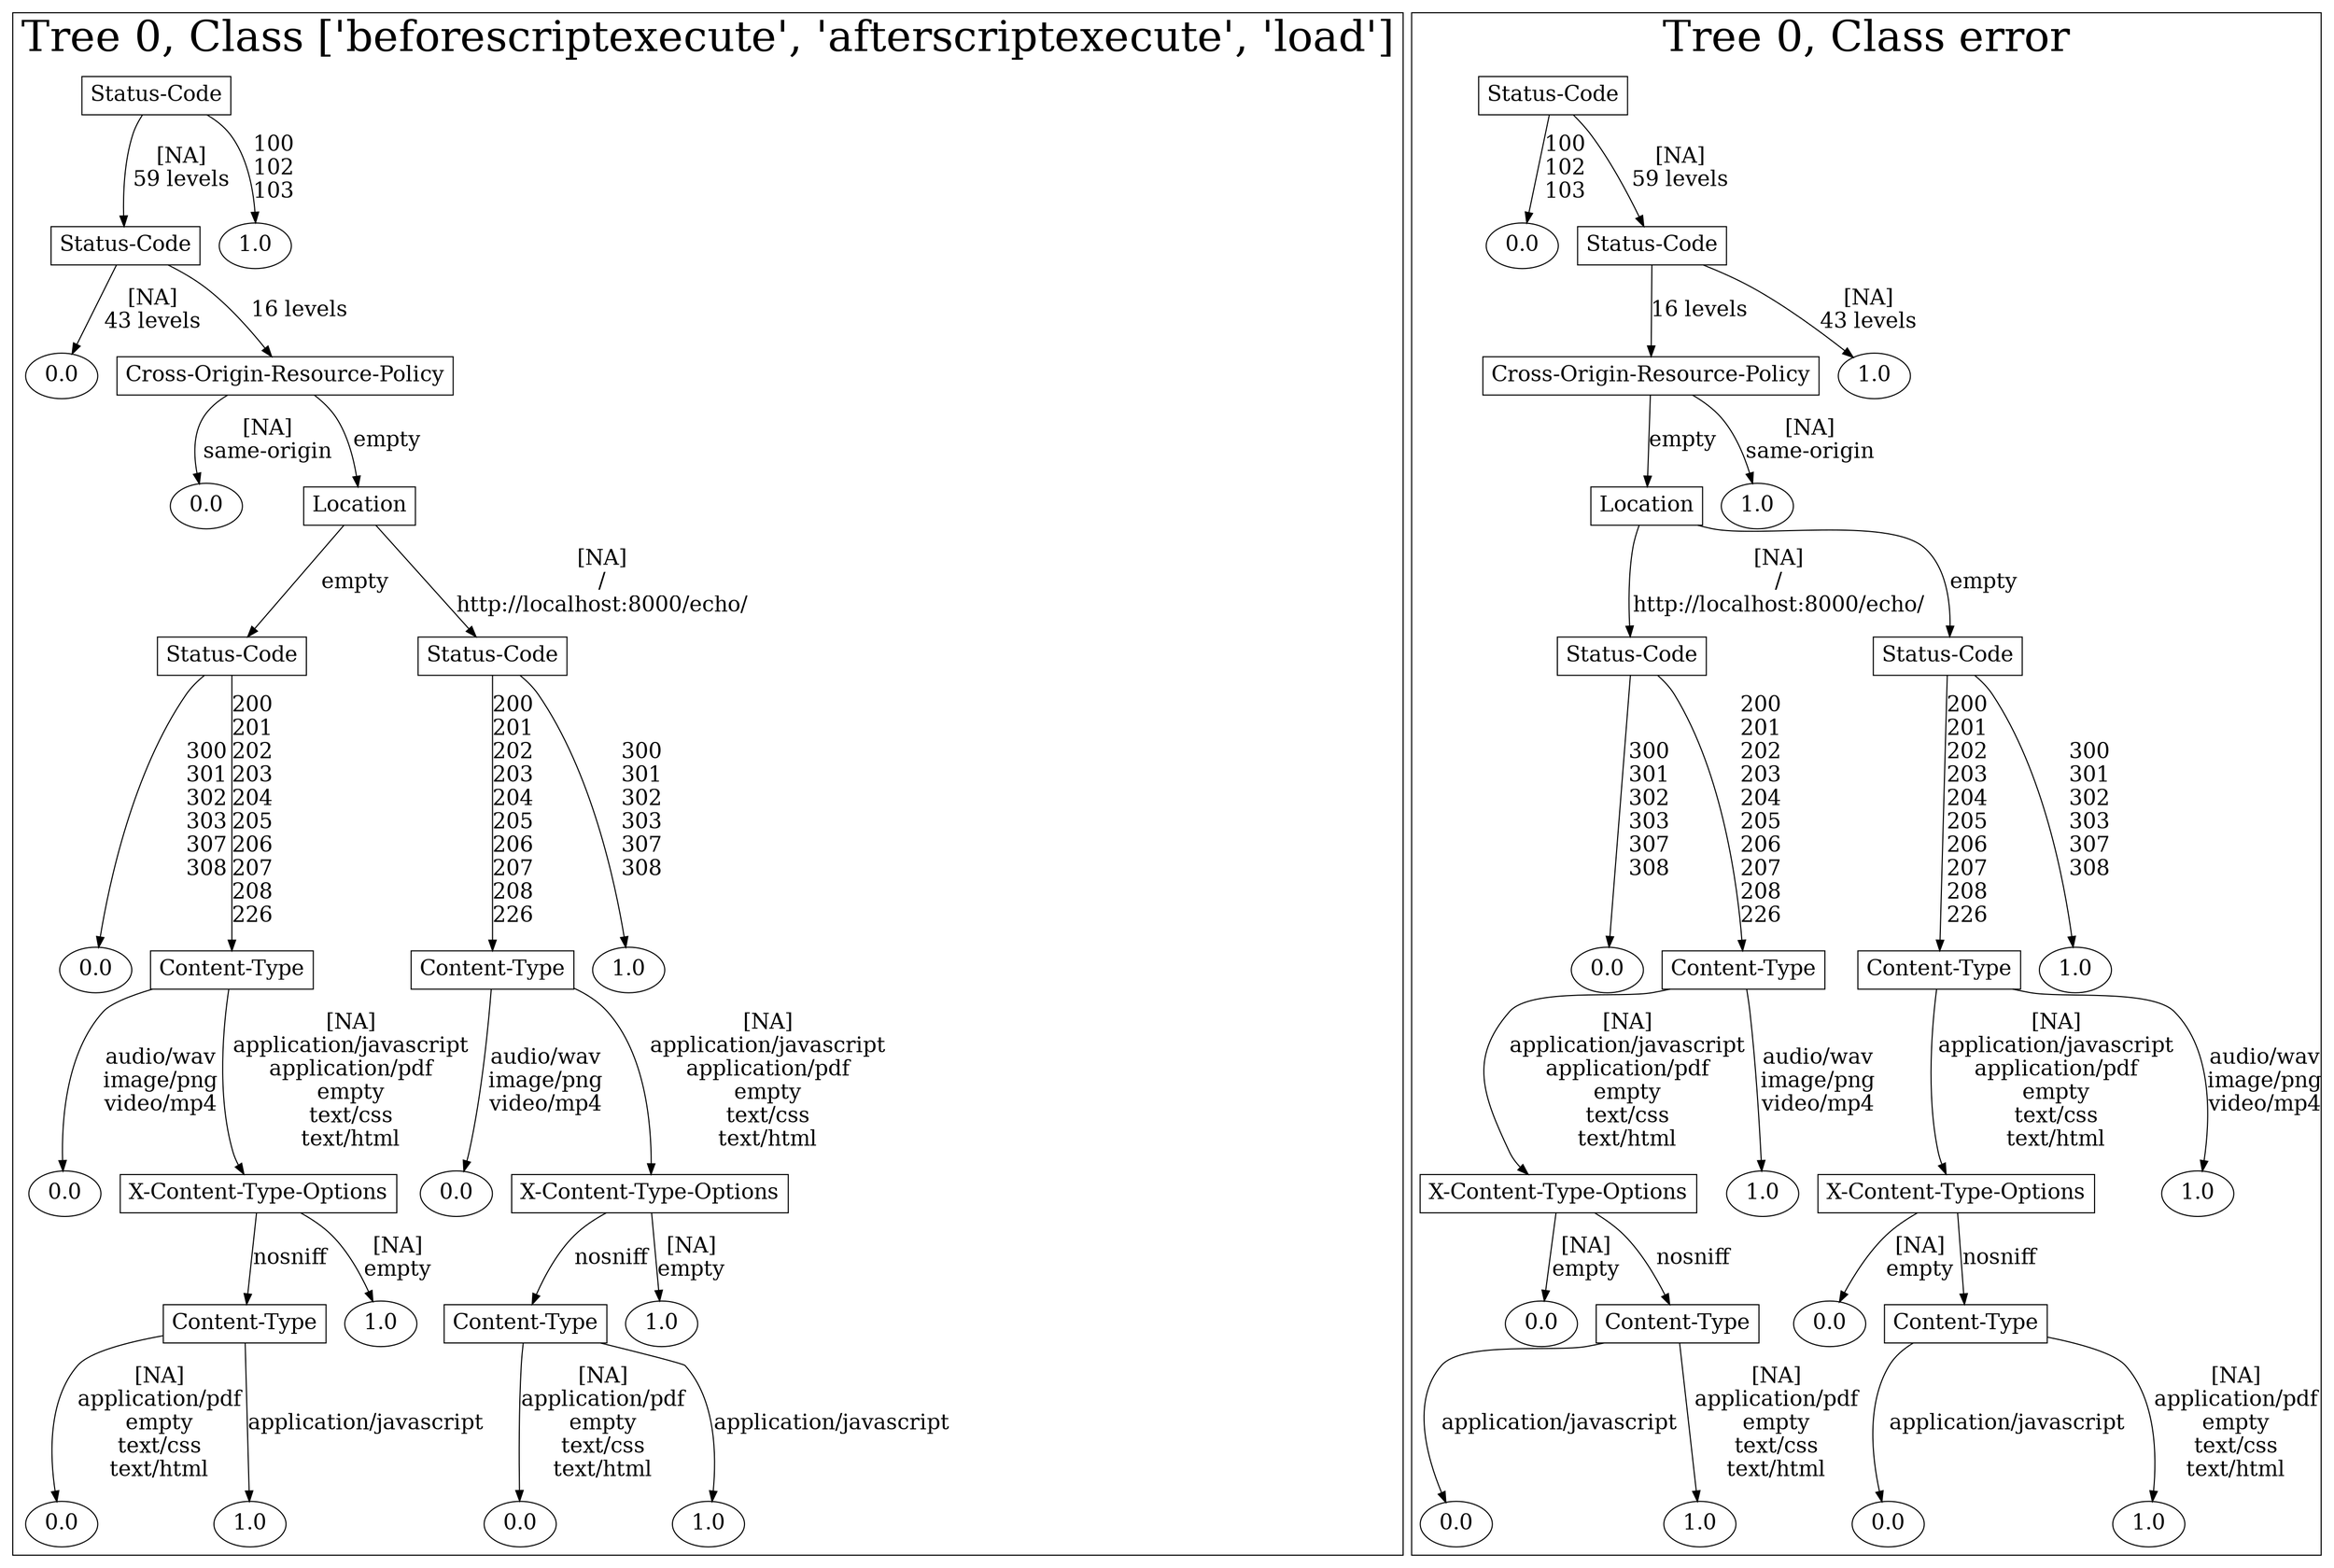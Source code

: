 /*
Generated by:
    http://https://github.com/h2oai/h2o-3/tree/master/h2o-genmodel/src/main/java/hex/genmodel/tools/PrintMojo.java
*/

/*
On a mac:

$ brew install graphviz
$ dot -Tpng file.gv -o file.png
$ open file.png
*/

digraph G {

subgraph cluster_0 {
/* Nodes */

/* Level 0 */
{
"SG_0_Node_0" [shape=box, fontsize=20, label="Status-Code"]
}

/* Level 1 */
{
"SG_0_Node_1" [shape=box, fontsize=20, label="Status-Code"]
"SG_0_Node_12" [fontsize=20, label="1.0"]
}

/* Level 2 */
{
"SG_0_Node_13" [fontsize=20, label="0.0"]
"SG_0_Node_2" [shape=box, fontsize=20, label="Cross-Origin-Resource-Policy"]
}

/* Level 3 */
{
"SG_0_Node_14" [fontsize=20, label="0.0"]
"SG_0_Node_3" [shape=box, fontsize=20, label="Location"]
}

/* Level 4 */
{
"SG_0_Node_4" [shape=box, fontsize=20, label="Status-Code"]
"SG_0_Node_5" [shape=box, fontsize=20, label="Status-Code"]
}

/* Level 5 */
{
"SG_0_Node_15" [fontsize=20, label="0.0"]
"SG_0_Node_6" [shape=box, fontsize=20, label="Content-Type"]
"SG_0_Node_7" [shape=box, fontsize=20, label="Content-Type"]
"SG_0_Node_16" [fontsize=20, label="1.0"]
}

/* Level 6 */
{
"SG_0_Node_17" [fontsize=20, label="0.0"]
"SG_0_Node_8" [shape=box, fontsize=20, label="X-Content-Type-Options"]
"SG_0_Node_18" [fontsize=20, label="0.0"]
"SG_0_Node_9" [shape=box, fontsize=20, label="X-Content-Type-Options"]
}

/* Level 7 */
{
"SG_0_Node_10" [shape=box, fontsize=20, label="Content-Type"]
"SG_0_Node_19" [fontsize=20, label="1.0"]
"SG_0_Node_11" [shape=box, fontsize=20, label="Content-Type"]
"SG_0_Node_20" [fontsize=20, label="1.0"]
}

/* Level 8 */
{
"SG_0_Node_21" [fontsize=20, label="0.0"]
"SG_0_Node_22" [fontsize=20, label="1.0"]
"SG_0_Node_23" [fontsize=20, label="0.0"]
"SG_0_Node_24" [fontsize=20, label="1.0"]
}

/* Edges */
"SG_0_Node_0" -> "SG_0_Node_1" [fontsize=20, label="[NA]
59 levels
"]
"SG_0_Node_0" -> "SG_0_Node_12" [fontsize=20, label="100
102
103
"]
"SG_0_Node_1" -> "SG_0_Node_13" [fontsize=20, label="[NA]
43 levels
"]
"SG_0_Node_1" -> "SG_0_Node_2" [fontsize=20, label="16 levels
"]
"SG_0_Node_2" -> "SG_0_Node_14" [fontsize=20, label="[NA]
same-origin
"]
"SG_0_Node_2" -> "SG_0_Node_3" [fontsize=20, label="empty
"]
"SG_0_Node_3" -> "SG_0_Node_4" [fontsize=20, label="empty
"]
"SG_0_Node_3" -> "SG_0_Node_5" [fontsize=20, label="[NA]
/
http://localhost:8000/echo/
"]
"SG_0_Node_5" -> "SG_0_Node_7" [fontsize=20, label="200
201
202
203
204
205
206
207
208
226
"]
"SG_0_Node_5" -> "SG_0_Node_16" [fontsize=20, label="300
301
302
303
307
308
"]
"SG_0_Node_7" -> "SG_0_Node_18" [fontsize=20, label="audio/wav
image/png
video/mp4
"]
"SG_0_Node_7" -> "SG_0_Node_9" [fontsize=20, label="[NA]
application/javascript
application/pdf
empty
text/css
text/html
"]
"SG_0_Node_9" -> "SG_0_Node_11" [fontsize=20, label="nosniff
"]
"SG_0_Node_9" -> "SG_0_Node_20" [fontsize=20, label="[NA]
empty
"]
"SG_0_Node_11" -> "SG_0_Node_23" [fontsize=20, label="[NA]
application/pdf
empty
text/css
text/html
"]
"SG_0_Node_11" -> "SG_0_Node_24" [fontsize=20, label="application/javascript
"]
"SG_0_Node_4" -> "SG_0_Node_15" [fontsize=20, label="300
301
302
303
307
308
"]
"SG_0_Node_4" -> "SG_0_Node_6" [fontsize=20, label="200
201
202
203
204
205
206
207
208
226
"]
"SG_0_Node_6" -> "SG_0_Node_17" [fontsize=20, label="audio/wav
image/png
video/mp4
"]
"SG_0_Node_6" -> "SG_0_Node_8" [fontsize=20, label="[NA]
application/javascript
application/pdf
empty
text/css
text/html
"]
"SG_0_Node_8" -> "SG_0_Node_10" [fontsize=20, label="nosniff
"]
"SG_0_Node_8" -> "SG_0_Node_19" [fontsize=20, label="[NA]
empty
"]
"SG_0_Node_10" -> "SG_0_Node_21" [fontsize=20, label="[NA]
application/pdf
empty
text/css
text/html
"]
"SG_0_Node_10" -> "SG_0_Node_22" [fontsize=20, label="application/javascript
"]

fontsize=40
label="Tree 0, Class ['beforescriptexecute', 'afterscriptexecute', 'load']"
}

subgraph cluster_1 {
/* Nodes */

/* Level 0 */
{
"SG_1_Node_0" [shape=box, fontsize=20, label="Status-Code"]
}

/* Level 1 */
{
"SG_1_Node_12" [fontsize=20, label="0.0"]
"SG_1_Node_1" [shape=box, fontsize=20, label="Status-Code"]
}

/* Level 2 */
{
"SG_1_Node_2" [shape=box, fontsize=20, label="Cross-Origin-Resource-Policy"]
"SG_1_Node_13" [fontsize=20, label="1.0"]
}

/* Level 3 */
{
"SG_1_Node_3" [shape=box, fontsize=20, label="Location"]
"SG_1_Node_14" [fontsize=20, label="1.0"]
}

/* Level 4 */
{
"SG_1_Node_4" [shape=box, fontsize=20, label="Status-Code"]
"SG_1_Node_5" [shape=box, fontsize=20, label="Status-Code"]
}

/* Level 5 */
{
"SG_1_Node_15" [fontsize=20, label="0.0"]
"SG_1_Node_6" [shape=box, fontsize=20, label="Content-Type"]
"SG_1_Node_7" [shape=box, fontsize=20, label="Content-Type"]
"SG_1_Node_16" [fontsize=20, label="1.0"]
}

/* Level 6 */
{
"SG_1_Node_8" [shape=box, fontsize=20, label="X-Content-Type-Options"]
"SG_1_Node_17" [fontsize=20, label="1.0"]
"SG_1_Node_9" [shape=box, fontsize=20, label="X-Content-Type-Options"]
"SG_1_Node_18" [fontsize=20, label="1.0"]
}

/* Level 7 */
{
"SG_1_Node_19" [fontsize=20, label="0.0"]
"SG_1_Node_10" [shape=box, fontsize=20, label="Content-Type"]
"SG_1_Node_20" [fontsize=20, label="0.0"]
"SG_1_Node_11" [shape=box, fontsize=20, label="Content-Type"]
}

/* Level 8 */
{
"SG_1_Node_21" [fontsize=20, label="0.0"]
"SG_1_Node_22" [fontsize=20, label="1.0"]
"SG_1_Node_23" [fontsize=20, label="0.0"]
"SG_1_Node_24" [fontsize=20, label="1.0"]
}

/* Edges */
"SG_1_Node_0" -> "SG_1_Node_12" [fontsize=20, label="100
102
103
"]
"SG_1_Node_0" -> "SG_1_Node_1" [fontsize=20, label="[NA]
59 levels
"]
"SG_1_Node_1" -> "SG_1_Node_2" [fontsize=20, label="16 levels
"]
"SG_1_Node_1" -> "SG_1_Node_13" [fontsize=20, label="[NA]
43 levels
"]
"SG_1_Node_2" -> "SG_1_Node_3" [fontsize=20, label="empty
"]
"SG_1_Node_2" -> "SG_1_Node_14" [fontsize=20, label="[NA]
same-origin
"]
"SG_1_Node_3" -> "SG_1_Node_4" [fontsize=20, label="[NA]
/
http://localhost:8000/echo/
"]
"SG_1_Node_3" -> "SG_1_Node_5" [fontsize=20, label="empty
"]
"SG_1_Node_5" -> "SG_1_Node_7" [fontsize=20, label="200
201
202
203
204
205
206
207
208
226
"]
"SG_1_Node_5" -> "SG_1_Node_16" [fontsize=20, label="300
301
302
303
307
308
"]
"SG_1_Node_7" -> "SG_1_Node_9" [fontsize=20, label="[NA]
application/javascript
application/pdf
empty
text/css
text/html
"]
"SG_1_Node_7" -> "SG_1_Node_18" [fontsize=20, label="audio/wav
image/png
video/mp4
"]
"SG_1_Node_9" -> "SG_1_Node_20" [fontsize=20, label="[NA]
empty
"]
"SG_1_Node_9" -> "SG_1_Node_11" [fontsize=20, label="nosniff
"]
"SG_1_Node_11" -> "SG_1_Node_23" [fontsize=20, label="application/javascript
"]
"SG_1_Node_11" -> "SG_1_Node_24" [fontsize=20, label="[NA]
application/pdf
empty
text/css
text/html
"]
"SG_1_Node_4" -> "SG_1_Node_15" [fontsize=20, label="300
301
302
303
307
308
"]
"SG_1_Node_4" -> "SG_1_Node_6" [fontsize=20, label="200
201
202
203
204
205
206
207
208
226
"]
"SG_1_Node_6" -> "SG_1_Node_8" [fontsize=20, label="[NA]
application/javascript
application/pdf
empty
text/css
text/html
"]
"SG_1_Node_6" -> "SG_1_Node_17" [fontsize=20, label="audio/wav
image/png
video/mp4
"]
"SG_1_Node_8" -> "SG_1_Node_19" [fontsize=20, label="[NA]
empty
"]
"SG_1_Node_8" -> "SG_1_Node_10" [fontsize=20, label="nosniff
"]
"SG_1_Node_10" -> "SG_1_Node_21" [fontsize=20, label="application/javascript
"]
"SG_1_Node_10" -> "SG_1_Node_22" [fontsize=20, label="[NA]
application/pdf
empty
text/css
text/html
"]

fontsize=40
label="Tree 0, Class error"
}

}

